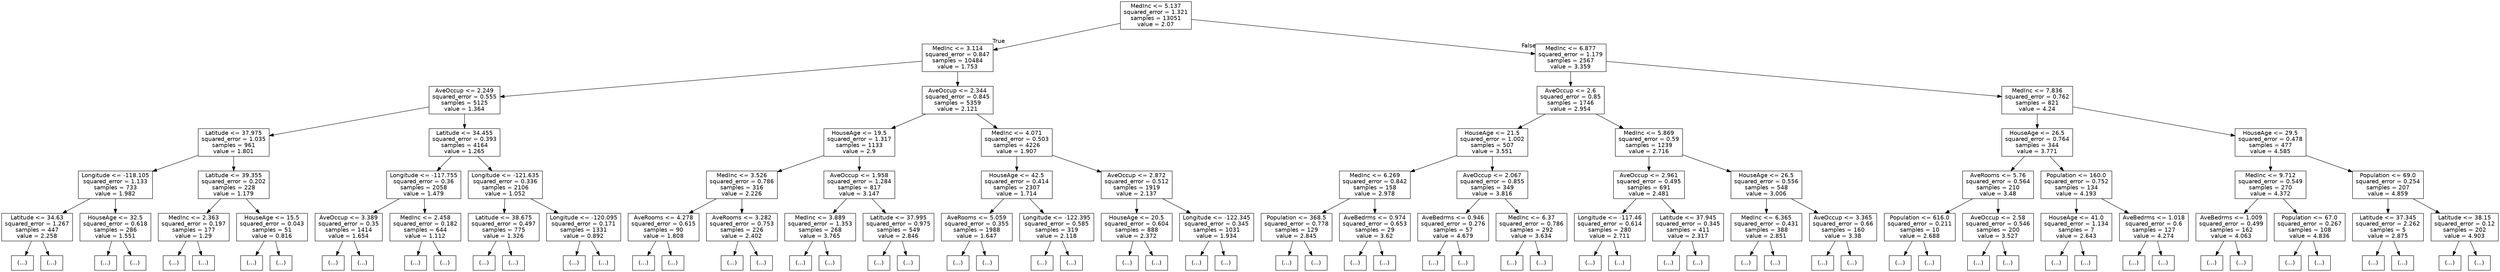 digraph Tree {
node [shape=box, fontname="helvetica"] ;
edge [fontname="helvetica"] ;
0 [label="MedInc <= 5.137\nsquared_error = 1.321\nsamples = 13051\nvalue = 2.07"] ;
1 [label="MedInc <= 3.114\nsquared_error = 0.847\nsamples = 10484\nvalue = 1.753"] ;
0 -> 1 [labeldistance=2.5, labelangle=45, headlabel="True"] ;
2 [label="AveOccup <= 2.249\nsquared_error = 0.555\nsamples = 5125\nvalue = 1.364"] ;
1 -> 2 ;
3 [label="Latitude <= 37.975\nsquared_error = 1.035\nsamples = 961\nvalue = 1.801"] ;
2 -> 3 ;
4 [label="Longitude <= -118.105\nsquared_error = 1.133\nsamples = 733\nvalue = 1.982"] ;
3 -> 4 ;
5 [label="Latitude <= 34.63\nsquared_error = 1.267\nsamples = 447\nvalue = 2.258"] ;
4 -> 5 ;
6 [label="(...)"] ;
5 -> 6 ;
317 [label="(...)"] ;
5 -> 317 ;
866 [label="HouseAge <= 32.5\nsquared_error = 0.618\nsamples = 286\nvalue = 1.551"] ;
4 -> 866 ;
867 [label="(...)"] ;
866 -> 867 ;
1302 [label="(...)"] ;
866 -> 1302 ;
1431 [label="Latitude <= 39.355\nsquared_error = 0.202\nsamples = 228\nvalue = 1.179"] ;
3 -> 1431 ;
1432 [label="MedInc <= 2.363\nsquared_error = 0.197\nsamples = 177\nvalue = 1.29"] ;
1431 -> 1432 ;
1433 [label="(...)"] ;
1432 -> 1433 ;
1634 [label="(...)"] ;
1432 -> 1634 ;
1781 [label="HouseAge <= 15.5\nsquared_error = 0.043\nsamples = 51\nvalue = 0.816"] ;
1431 -> 1781 ;
1782 [label="(...)"] ;
1781 -> 1782 ;
1797 [label="(...)"] ;
1781 -> 1797 ;
1882 [label="Latitude <= 34.455\nsquared_error = 0.393\nsamples = 4164\nvalue = 1.265"] ;
2 -> 1882 ;
1883 [label="Longitude <= -117.755\nsquared_error = 0.36\nsamples = 2058\nvalue = 1.479"] ;
1882 -> 1883 ;
1884 [label="AveOccup <= 3.389\nsquared_error = 0.35\nsamples = 1414\nvalue = 1.654"] ;
1883 -> 1884 ;
1885 [label="(...)"] ;
1884 -> 1885 ;
3066 [label="(...)"] ;
1884 -> 3066 ;
4673 [label="MedInc <= 2.458\nsquared_error = 0.182\nsamples = 644\nvalue = 1.112"] ;
1883 -> 4673 ;
4674 [label="(...)"] ;
4673 -> 4674 ;
5435 [label="(...)"] ;
4673 -> 5435 ;
5926 [label="Longitude <= -121.635\nsquared_error = 0.336\nsamples = 2106\nvalue = 1.052"] ;
1882 -> 5926 ;
5927 [label="Latitude <= 38.675\nsquared_error = 0.497\nsamples = 775\nvalue = 1.326"] ;
5926 -> 5927 ;
5928 [label="(...)"] ;
5927 -> 5928 ;
6879 [label="(...)"] ;
5927 -> 6879 ;
7468 [label="Longitude <= -120.095\nsquared_error = 0.171\nsamples = 1331\nvalue = 0.892"] ;
5926 -> 7468 ;
7469 [label="(...)"] ;
7468 -> 7469 ;
8930 [label="(...)"] ;
7468 -> 8930 ;
10091 [label="AveOccup <= 2.344\nsquared_error = 0.845\nsamples = 5359\nvalue = 2.121"] ;
1 -> 10091 ;
10092 [label="HouseAge <= 19.5\nsquared_error = 1.317\nsamples = 1133\nvalue = 2.9"] ;
10091 -> 10092 ;
10093 [label="MedInc <= 3.526\nsquared_error = 0.786\nsamples = 316\nvalue = 2.226"] ;
10092 -> 10093 ;
10094 [label="AveRooms <= 4.278\nsquared_error = 0.615\nsamples = 90\nvalue = 1.808"] ;
10093 -> 10094 ;
10095 [label="(...)"] ;
10094 -> 10095 ;
10168 [label="(...)"] ;
10094 -> 10168 ;
10271 [label="AveRooms <= 3.282\nsquared_error = 0.753\nsamples = 226\nvalue = 2.402"] ;
10093 -> 10271 ;
10272 [label="(...)"] ;
10271 -> 10272 ;
10279 [label="(...)"] ;
10271 -> 10279 ;
10720 [label="AveOccup <= 1.958\nsquared_error = 1.284\nsamples = 817\nvalue = 3.147"] ;
10092 -> 10720 ;
10721 [label="MedInc <= 3.889\nsquared_error = 1.353\nsamples = 268\nvalue = 3.765"] ;
10720 -> 10721 ;
10722 [label="(...)"] ;
10721 -> 10722 ;
11003 [label="(...)"] ;
10721 -> 11003 ;
11170 [label="Latitude <= 37.995\nsquared_error = 0.975\nsamples = 549\nvalue = 2.846"] ;
10720 -> 11170 ;
11171 [label="(...)"] ;
11170 -> 11171 ;
12138 [label="(...)"] ;
11170 -> 12138 ;
12253 [label="MedInc <= 4.071\nsquared_error = 0.503\nsamples = 4226\nvalue = 1.907"] ;
10091 -> 12253 ;
12254 [label="HouseAge <= 42.5\nsquared_error = 0.414\nsamples = 2307\nvalue = 1.714"] ;
12253 -> 12254 ;
12255 [label="AveRooms <= 5.059\nsquared_error = 0.355\nsamples = 1988\nvalue = 1.647"] ;
12254 -> 12255 ;
12256 [label="(...)"] ;
12255 -> 12256 ;
13871 [label="(...)"] ;
12255 -> 13871 ;
16206 [label="Longitude <= -122.395\nsquared_error = 0.585\nsamples = 319\nvalue = 2.118"] ;
12254 -> 16206 ;
16207 [label="(...)"] ;
16206 -> 16207 ;
16368 [label="(...)"] ;
16206 -> 16368 ;
16839 [label="AveOccup <= 2.872\nsquared_error = 0.512\nsamples = 1919\nvalue = 2.137"] ;
12253 -> 16839 ;
16840 [label="HouseAge <= 20.5\nsquared_error = 0.604\nsamples = 888\nvalue = 2.372"] ;
16839 -> 16840 ;
16841 [label="(...)"] ;
16840 -> 16841 ;
17348 [label="(...)"] ;
16840 -> 17348 ;
18605 [label="Longitude <= -122.345\nsquared_error = 0.345\nsamples = 1031\nvalue = 1.934"] ;
16839 -> 18605 ;
18606 [label="(...)"] ;
18605 -> 18606 ;
18741 [label="(...)"] ;
18605 -> 18741 ;
20656 [label="MedInc <= 6.877\nsquared_error = 1.179\nsamples = 2567\nvalue = 3.359"] ;
0 -> 20656 [labeldistance=2.5, labelangle=-45, headlabel="False"] ;
20657 [label="AveOccup <= 2.6\nsquared_error = 0.85\nsamples = 1746\nvalue = 2.954"] ;
20656 -> 20657 ;
20658 [label="HouseAge <= 21.5\nsquared_error = 1.002\nsamples = 507\nvalue = 3.551"] ;
20657 -> 20658 ;
20659 [label="MedInc <= 6.269\nsquared_error = 0.842\nsamples = 158\nvalue = 2.978"] ;
20658 -> 20659 ;
20660 [label="Population <= 368.5\nsquared_error = 0.778\nsamples = 129\nvalue = 2.845"] ;
20659 -> 20660 ;
20661 [label="(...)"] ;
20660 -> 20661 ;
20680 [label="(...)"] ;
20660 -> 20680 ;
20913 [label="AveBedrms <= 0.974\nsquared_error = 0.653\nsamples = 29\nvalue = 3.62"] ;
20659 -> 20913 ;
20914 [label="(...)"] ;
20913 -> 20914 ;
20923 [label="(...)"] ;
20913 -> 20923 ;
20970 [label="AveOccup <= 2.067\nsquared_error = 0.855\nsamples = 349\nvalue = 3.816"] ;
20658 -> 20970 ;
20971 [label="AveBedrms <= 0.946\nsquared_error = 0.276\nsamples = 57\nvalue = 4.679"] ;
20970 -> 20971 ;
20972 [label="(...)"] ;
20971 -> 20972 ;
20977 [label="(...)"] ;
20971 -> 20977 ;
21028 [label="MedInc <= 6.37\nsquared_error = 0.786\nsamples = 292\nvalue = 3.634"] ;
20970 -> 21028 ;
21029 [label="(...)"] ;
21028 -> 21029 ;
21480 [label="(...)"] ;
21028 -> 21480 ;
21575 [label="MedInc <= 5.869\nsquared_error = 0.59\nsamples = 1239\nvalue = 2.716"] ;
20657 -> 21575 ;
21576 [label="AveOccup <= 2.961\nsquared_error = 0.495\nsamples = 691\nvalue = 2.481"] ;
21575 -> 21576 ;
21577 [label="Longitude <= -117.46\nsquared_error = 0.614\nsamples = 280\nvalue = 2.711"] ;
21576 -> 21577 ;
21578 [label="(...)"] ;
21577 -> 21578 ;
22065 [label="(...)"] ;
21577 -> 22065 ;
22136 [label="Latitude <= 37.945\nsquared_error = 0.345\nsamples = 411\nvalue = 2.317"] ;
21576 -> 22136 ;
22137 [label="(...)"] ;
22136 -> 22137 ;
22868 [label="(...)"] ;
22136 -> 22868 ;
22953 [label="HouseAge <= 26.5\nsquared_error = 0.556\nsamples = 548\nvalue = 3.006"] ;
21575 -> 22953 ;
22954 [label="MedInc <= 6.365\nsquared_error = 0.431\nsamples = 388\nvalue = 2.851"] ;
22953 -> 22954 ;
22955 [label="(...)"] ;
22954 -> 22955 ;
23394 [label="(...)"] ;
22954 -> 23394 ;
23725 [label="AveOccup <= 3.365\nsquared_error = 0.66\nsamples = 160\nvalue = 3.38"] ;
22953 -> 23725 ;
23726 [label="(...)"] ;
23725 -> 23726 ;
24025 [label="(...)"] ;
23725 -> 24025 ;
24044 [label="MedInc <= 7.836\nsquared_error = 0.762\nsamples = 821\nvalue = 4.24"] ;
20656 -> 24044 ;
24045 [label="HouseAge <= 26.5\nsquared_error = 0.764\nsamples = 344\nvalue = 3.771"] ;
24044 -> 24045 ;
24046 [label="AveRooms <= 5.76\nsquared_error = 0.564\nsamples = 210\nvalue = 3.48"] ;
24045 -> 24046 ;
24047 [label="Population <= 616.0\nsquared_error = 0.211\nsamples = 10\nvalue = 2.688"] ;
24046 -> 24047 ;
24048 [label="(...)"] ;
24047 -> 24048 ;
24061 [label="(...)"] ;
24047 -> 24061 ;
24066 [label="AveOccup <= 2.58\nsquared_error = 0.546\nsamples = 200\nvalue = 3.527"] ;
24046 -> 24066 ;
24067 [label="(...)"] ;
24066 -> 24067 ;
24116 [label="(...)"] ;
24066 -> 24116 ;
24447 [label="Population <= 160.0\nsquared_error = 0.752\nsamples = 134\nvalue = 4.193"] ;
24045 -> 24447 ;
24448 [label="HouseAge <= 41.0\nsquared_error = 1.134\nsamples = 7\nvalue = 2.643"] ;
24447 -> 24448 ;
24449 [label="(...)"] ;
24448 -> 24449 ;
24452 [label="(...)"] ;
24448 -> 24452 ;
24461 [label="AveBedrms <= 1.018\nsquared_error = 0.6\nsamples = 127\nvalue = 4.274"] ;
24447 -> 24461 ;
24462 [label="(...)"] ;
24461 -> 24462 ;
24561 [label="(...)"] ;
24461 -> 24561 ;
24654 [label="HouseAge <= 29.5\nsquared_error = 0.478\nsamples = 477\nvalue = 4.585"] ;
24044 -> 24654 ;
24655 [label="MedInc <= 9.712\nsquared_error = 0.549\nsamples = 270\nvalue = 4.372"] ;
24654 -> 24655 ;
24656 [label="AveBedrms <= 1.009\nsquared_error = 0.499\nsamples = 162\nvalue = 4.063"] ;
24655 -> 24656 ;
24657 [label="(...)"] ;
24656 -> 24657 ;
24798 [label="(...)"] ;
24656 -> 24798 ;
24937 [label="Population <= 67.0\nsquared_error = 0.267\nsamples = 108\nvalue = 4.836"] ;
24655 -> 24937 ;
24938 [label="(...)"] ;
24937 -> 24938 ;
24943 [label="(...)"] ;
24937 -> 24943 ;
25010 [label="Population <= 69.0\nsquared_error = 0.254\nsamples = 207\nvalue = 4.859"] ;
24654 -> 25010 ;
25011 [label="Latitude <= 37.345\nsquared_error = 2.262\nsamples = 5\nvalue = 2.875"] ;
25010 -> 25011 ;
25012 [label="(...)"] ;
25011 -> 25012 ;
25015 [label="(...)"] ;
25011 -> 25015 ;
25018 [label="Latitude <= 38.15\nsquared_error = 0.12\nsamples = 202\nvalue = 4.903"] ;
25010 -> 25018 ;
25019 [label="(...)"] ;
25018 -> 25019 ;
25138 [label="(...)"] ;
25018 -> 25138 ;
}